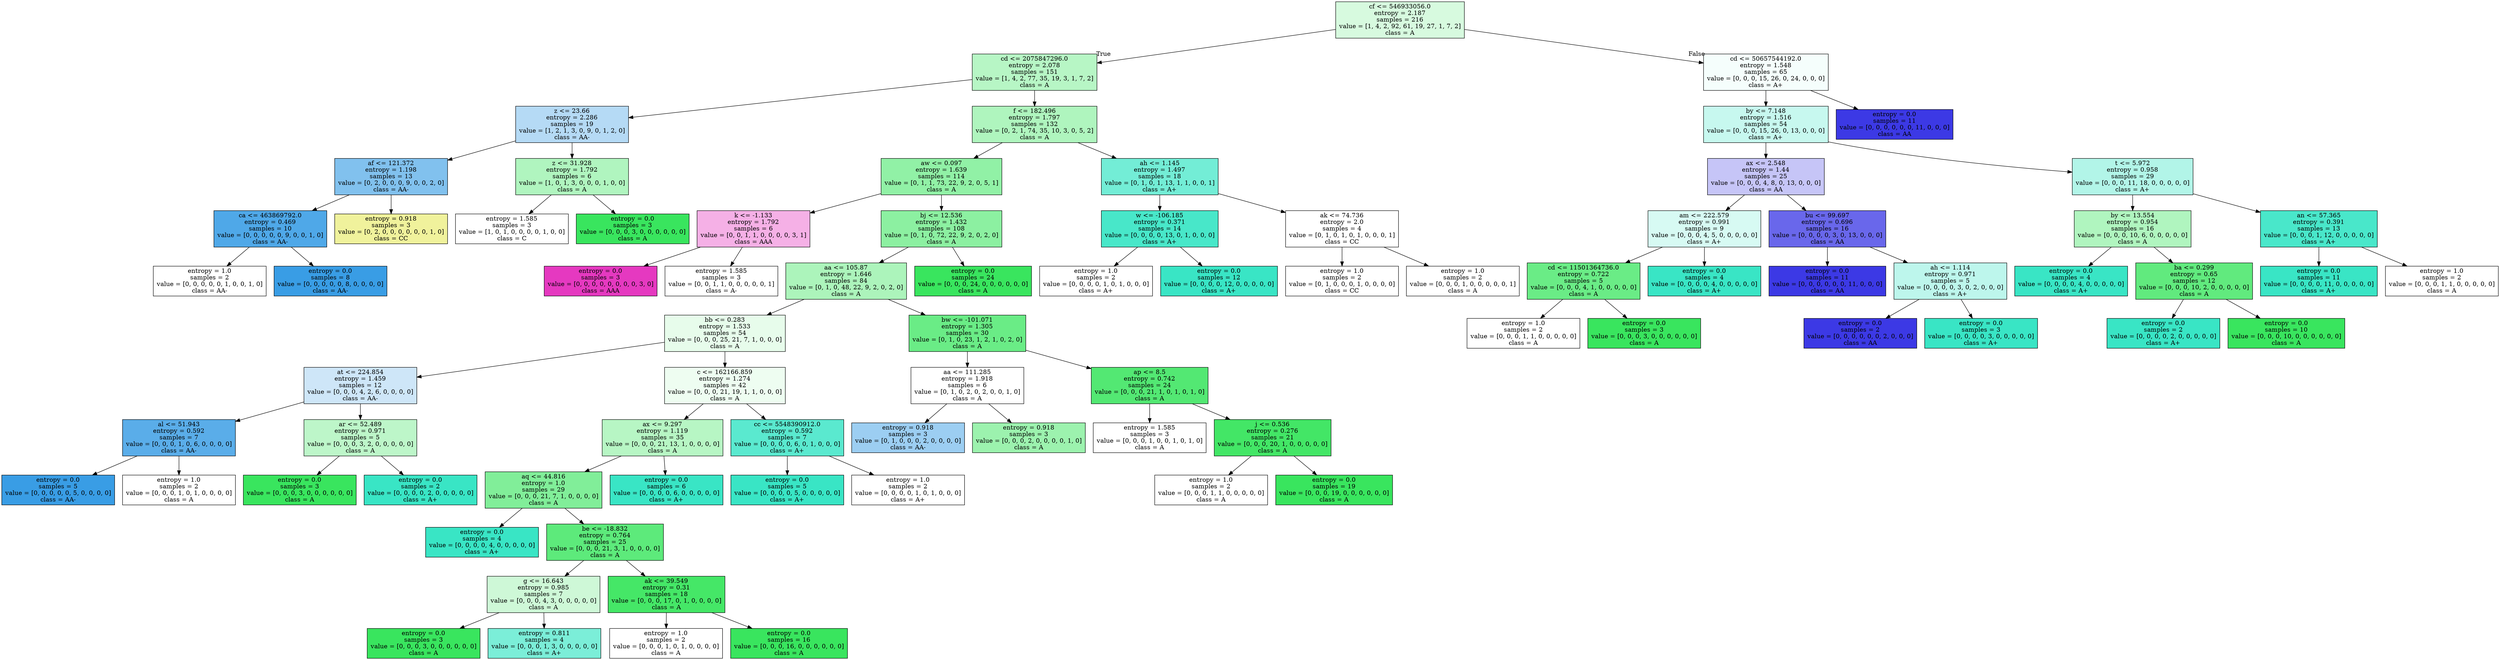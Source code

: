 digraph Tree {
node [shape=box, style="filled", color="black"] ;
0 [label="cf <= 546933056.0\nentropy = 2.187\nsamples = 216\nvalue = [1, 4, 2, 92, 61, 19, 27, 1, 7, 2]\nclass = A", fillcolor="#d7fadf"] ;
1 [label="cd <= 2075847296.0\nentropy = 2.078\nsamples = 151\nvalue = [1, 4, 2, 77, 35, 19, 3, 1, 7, 2]\nclass = A", fillcolor="#b7f6c5"] ;
0 -> 1 [labeldistance=2.5, labelangle=45, headlabel="True"] ;
2 [label="z <= 23.66\nentropy = 2.286\nsamples = 19\nvalue = [1, 2, 1, 3, 0, 9, 0, 1, 2, 0]\nclass = AA-", fillcolor="#b5daf5"] ;
1 -> 2 ;
3 [label="af <= 121.372\nentropy = 1.198\nsamples = 13\nvalue = [0, 2, 0, 0, 0, 9, 0, 0, 2, 0]\nclass = AA-", fillcolor="#81c1ee"] ;
2 -> 3 ;
4 [label="ca <= 463869792.0\nentropy = 0.469\nsamples = 10\nvalue = [0, 0, 0, 0, 0, 9, 0, 0, 1, 0]\nclass = AA-", fillcolor="#4fa8e8"] ;
3 -> 4 ;
5 [label="entropy = 1.0\nsamples = 2\nvalue = [0, 0, 0, 0, 0, 1, 0, 0, 1, 0]\nclass = AA-", fillcolor="#ffffff"] ;
4 -> 5 ;
6 [label="entropy = 0.0\nsamples = 8\nvalue = [0, 0, 0, 0, 0, 8, 0, 0, 0, 0]\nclass = AA-", fillcolor="#399de5"] ;
4 -> 6 ;
7 [label="entropy = 0.918\nsamples = 3\nvalue = [0, 2, 0, 0, 0, 0, 0, 0, 1, 0]\nclass = CC", fillcolor="#f0f29c"] ;
3 -> 7 ;
8 [label="z <= 31.928\nentropy = 1.792\nsamples = 6\nvalue = [1, 0, 1, 3, 0, 0, 0, 1, 0, 0]\nclass = A", fillcolor="#b0f5bf"] ;
2 -> 8 ;
9 [label="entropy = 1.585\nsamples = 3\nvalue = [1, 0, 1, 0, 0, 0, 0, 1, 0, 0]\nclass = C", fillcolor="#ffffff"] ;
8 -> 9 ;
10 [label="entropy = 0.0\nsamples = 3\nvalue = [0, 0, 0, 3, 0, 0, 0, 0, 0, 0]\nclass = A", fillcolor="#39e55e"] ;
8 -> 10 ;
11 [label="f <= 182.496\nentropy = 1.797\nsamples = 132\nvalue = [0, 2, 1, 74, 35, 10, 3, 0, 5, 2]\nclass = A", fillcolor="#aff5be"] ;
1 -> 11 ;
12 [label="aw <= 0.097\nentropy = 1.639\nsamples = 114\nvalue = [0, 1, 1, 73, 22, 9, 2, 0, 5, 1]\nclass = A", fillcolor="#91f1a6"] ;
11 -> 12 ;
13 [label="k <= -1.133\nentropy = 1.792\nsamples = 6\nvalue = [0, 0, 1, 1, 0, 0, 0, 0, 3, 1]\nclass = AAA", fillcolor="#f5b0e6"] ;
12 -> 13 ;
14 [label="entropy = 0.0\nsamples = 3\nvalue = [0, 0, 0, 0, 0, 0, 0, 0, 3, 0]\nclass = AAA", fillcolor="#e539c0"] ;
13 -> 14 ;
15 [label="entropy = 1.585\nsamples = 3\nvalue = [0, 0, 1, 1, 0, 0, 0, 0, 0, 1]\nclass = A-", fillcolor="#ffffff"] ;
13 -> 15 ;
16 [label="bj <= 12.536\nentropy = 1.432\nsamples = 108\nvalue = [0, 1, 0, 72, 22, 9, 2, 0, 2, 0]\nclass = A", fillcolor="#8cf0a1"] ;
12 -> 16 ;
17 [label="aa <= 105.87\nentropy = 1.646\nsamples = 84\nvalue = [0, 1, 0, 48, 22, 9, 2, 0, 2, 0]\nclass = A", fillcolor="#acf4bb"] ;
16 -> 17 ;
18 [label="bb <= 0.283\nentropy = 1.533\nsamples = 54\nvalue = [0, 0, 0, 25, 21, 7, 1, 0, 0, 0]\nclass = A", fillcolor="#e7fceb"] ;
17 -> 18 ;
19 [label="at <= 224.854\nentropy = 1.459\nsamples = 12\nvalue = [0, 0, 0, 4, 2, 6, 0, 0, 0, 0]\nclass = AA-", fillcolor="#cee6f8"] ;
18 -> 19 ;
20 [label="al <= 51.943\nentropy = 0.592\nsamples = 7\nvalue = [0, 0, 0, 1, 0, 6, 0, 0, 0, 0]\nclass = AA-", fillcolor="#5aade9"] ;
19 -> 20 ;
21 [label="entropy = 0.0\nsamples = 5\nvalue = [0, 0, 0, 0, 0, 5, 0, 0, 0, 0]\nclass = AA-", fillcolor="#399de5"] ;
20 -> 21 ;
22 [label="entropy = 1.0\nsamples = 2\nvalue = [0, 0, 0, 1, 0, 1, 0, 0, 0, 0]\nclass = A", fillcolor="#ffffff"] ;
20 -> 22 ;
23 [label="ar <= 52.489\nentropy = 0.971\nsamples = 5\nvalue = [0, 0, 0, 3, 2, 0, 0, 0, 0, 0]\nclass = A", fillcolor="#bdf6c9"] ;
19 -> 23 ;
24 [label="entropy = 0.0\nsamples = 3\nvalue = [0, 0, 0, 3, 0, 0, 0, 0, 0, 0]\nclass = A", fillcolor="#39e55e"] ;
23 -> 24 ;
25 [label="entropy = 0.0\nsamples = 2\nvalue = [0, 0, 0, 0, 2, 0, 0, 0, 0, 0]\nclass = A+", fillcolor="#39e5c5"] ;
23 -> 25 ;
26 [label="c <= 162166.859\nentropy = 1.274\nsamples = 42\nvalue = [0, 0, 0, 21, 19, 1, 1, 0, 0, 0]\nclass = A", fillcolor="#eefdf1"] ;
18 -> 26 ;
27 [label="ax <= 9.297\nentropy = 1.119\nsamples = 35\nvalue = [0, 0, 0, 21, 13, 1, 0, 0, 0, 0]\nclass = A", fillcolor="#b7f6c4"] ;
26 -> 27 ;
28 [label="aq <= 44.816\nentropy = 1.0\nsamples = 29\nvalue = [0, 0, 0, 21, 7, 1, 0, 0, 0, 0]\nclass = A", fillcolor="#81ee99"] ;
27 -> 28 ;
29 [label="entropy = 0.0\nsamples = 4\nvalue = [0, 0, 0, 0, 4, 0, 0, 0, 0, 0]\nclass = A+", fillcolor="#39e5c5"] ;
28 -> 29 ;
30 [label="be <= -18.832\nentropy = 0.764\nsamples = 25\nvalue = [0, 0, 0, 21, 3, 1, 0, 0, 0, 0]\nclass = A", fillcolor="#5dea7b"] ;
28 -> 30 ;
31 [label="g <= 16.643\nentropy = 0.985\nsamples = 7\nvalue = [0, 0, 0, 4, 3, 0, 0, 0, 0, 0]\nclass = A", fillcolor="#cef8d7"] ;
30 -> 31 ;
32 [label="entropy = 0.0\nsamples = 3\nvalue = [0, 0, 0, 3, 0, 0, 0, 0, 0, 0]\nclass = A", fillcolor="#39e55e"] ;
31 -> 32 ;
33 [label="entropy = 0.811\nsamples = 4\nvalue = [0, 0, 0, 1, 3, 0, 0, 0, 0, 0]\nclass = A+", fillcolor="#7beed8"] ;
31 -> 33 ;
34 [label="ak <= 39.549\nentropy = 0.31\nsamples = 18\nvalue = [0, 0, 0, 17, 0, 1, 0, 0, 0, 0]\nclass = A", fillcolor="#45e767"] ;
30 -> 34 ;
35 [label="entropy = 1.0\nsamples = 2\nvalue = [0, 0, 0, 1, 0, 1, 0, 0, 0, 0]\nclass = A", fillcolor="#ffffff"] ;
34 -> 35 ;
36 [label="entropy = 0.0\nsamples = 16\nvalue = [0, 0, 0, 16, 0, 0, 0, 0, 0, 0]\nclass = A", fillcolor="#39e55e"] ;
34 -> 36 ;
37 [label="entropy = 0.0\nsamples = 6\nvalue = [0, 0, 0, 0, 6, 0, 0, 0, 0, 0]\nclass = A+", fillcolor="#39e5c5"] ;
27 -> 37 ;
38 [label="cc <= 5548390912.0\nentropy = 0.592\nsamples = 7\nvalue = [0, 0, 0, 0, 6, 0, 1, 0, 0, 0]\nclass = A+", fillcolor="#5ae9cf"] ;
26 -> 38 ;
39 [label="entropy = 0.0\nsamples = 5\nvalue = [0, 0, 0, 0, 5, 0, 0, 0, 0, 0]\nclass = A+", fillcolor="#39e5c5"] ;
38 -> 39 ;
40 [label="entropy = 1.0\nsamples = 2\nvalue = [0, 0, 0, 0, 1, 0, 1, 0, 0, 0]\nclass = A+", fillcolor="#ffffff"] ;
38 -> 40 ;
41 [label="bw <= -101.071\nentropy = 1.305\nsamples = 30\nvalue = [0, 1, 0, 23, 1, 2, 1, 0, 2, 0]\nclass = A", fillcolor="#6aec86"] ;
17 -> 41 ;
42 [label="aa <= 111.285\nentropy = 1.918\nsamples = 6\nvalue = [0, 1, 0, 2, 0, 2, 0, 0, 1, 0]\nclass = A", fillcolor="#ffffff"] ;
41 -> 42 ;
43 [label="entropy = 0.918\nsamples = 3\nvalue = [0, 1, 0, 0, 0, 2, 0, 0, 0, 0]\nclass = AA-", fillcolor="#9ccef2"] ;
42 -> 43 ;
44 [label="entropy = 0.918\nsamples = 3\nvalue = [0, 0, 0, 2, 0, 0, 0, 0, 1, 0]\nclass = A", fillcolor="#9cf2ae"] ;
42 -> 44 ;
45 [label="ap <= 8.5\nentropy = 0.742\nsamples = 24\nvalue = [0, 0, 0, 21, 1, 0, 1, 0, 1, 0]\nclass = A", fillcolor="#53e873"] ;
41 -> 45 ;
46 [label="entropy = 1.585\nsamples = 3\nvalue = [0, 0, 0, 1, 0, 0, 1, 0, 1, 0]\nclass = A", fillcolor="#ffffff"] ;
45 -> 46 ;
47 [label="j <= 0.536\nentropy = 0.276\nsamples = 21\nvalue = [0, 0, 0, 20, 1, 0, 0, 0, 0, 0]\nclass = A", fillcolor="#43e666"] ;
45 -> 47 ;
48 [label="entropy = 1.0\nsamples = 2\nvalue = [0, 0, 0, 1, 1, 0, 0, 0, 0, 0]\nclass = A", fillcolor="#ffffff"] ;
47 -> 48 ;
49 [label="entropy = 0.0\nsamples = 19\nvalue = [0, 0, 0, 19, 0, 0, 0, 0, 0, 0]\nclass = A", fillcolor="#39e55e"] ;
47 -> 49 ;
50 [label="entropy = 0.0\nsamples = 24\nvalue = [0, 0, 0, 24, 0, 0, 0, 0, 0, 0]\nclass = A", fillcolor="#39e55e"] ;
16 -> 50 ;
51 [label="ah <= 1.145\nentropy = 1.497\nsamples = 18\nvalue = [0, 1, 0, 1, 13, 1, 1, 0, 0, 1]\nclass = A+", fillcolor="#73edd6"] ;
11 -> 51 ;
52 [label="w <= -106.185\nentropy = 0.371\nsamples = 14\nvalue = [0, 0, 0, 0, 13, 0, 1, 0, 0, 0]\nclass = A+", fillcolor="#48e7c9"] ;
51 -> 52 ;
53 [label="entropy = 1.0\nsamples = 2\nvalue = [0, 0, 0, 0, 1, 0, 1, 0, 0, 0]\nclass = A+", fillcolor="#ffffff"] ;
52 -> 53 ;
54 [label="entropy = 0.0\nsamples = 12\nvalue = [0, 0, 0, 0, 12, 0, 0, 0, 0, 0]\nclass = A+", fillcolor="#39e5c5"] ;
52 -> 54 ;
55 [label="ak <= 74.736\nentropy = 2.0\nsamples = 4\nvalue = [0, 1, 0, 1, 0, 1, 0, 0, 0, 1]\nclass = CC", fillcolor="#ffffff"] ;
51 -> 55 ;
56 [label="entropy = 1.0\nsamples = 2\nvalue = [0, 1, 0, 0, 0, 1, 0, 0, 0, 0]\nclass = CC", fillcolor="#ffffff"] ;
55 -> 56 ;
57 [label="entropy = 1.0\nsamples = 2\nvalue = [0, 0, 0, 1, 0, 0, 0, 0, 0, 1]\nclass = A", fillcolor="#ffffff"] ;
55 -> 57 ;
58 [label="cd <= 50657544192.0\nentropy = 1.548\nsamples = 65\nvalue = [0, 0, 0, 15, 26, 0, 24, 0, 0, 0]\nclass = A+", fillcolor="#f5fefc"] ;
0 -> 58 [labeldistance=2.5, labelangle=-45, headlabel="False"] ;
59 [label="by <= 7.148\nentropy = 1.516\nsamples = 54\nvalue = [0, 0, 0, 15, 26, 0, 13, 0, 0, 0]\nclass = A+", fillcolor="#c7f8ef"] ;
58 -> 59 ;
60 [label="ax <= 2.548\nentropy = 1.44\nsamples = 25\nvalue = [0, 0, 0, 4, 8, 0, 13, 0, 0, 0]\nclass = AA", fillcolor="#c6c5f7"] ;
59 -> 60 ;
61 [label="am <= 222.579\nentropy = 0.991\nsamples = 9\nvalue = [0, 0, 0, 4, 5, 0, 0, 0, 0, 0]\nclass = A+", fillcolor="#d7faf3"] ;
60 -> 61 ;
62 [label="cd <= 11501364736.0\nentropy = 0.722\nsamples = 5\nvalue = [0, 0, 0, 4, 1, 0, 0, 0, 0, 0]\nclass = A", fillcolor="#6aec86"] ;
61 -> 62 ;
63 [label="entropy = 1.0\nsamples = 2\nvalue = [0, 0, 0, 1, 1, 0, 0, 0, 0, 0]\nclass = A", fillcolor="#ffffff"] ;
62 -> 63 ;
64 [label="entropy = 0.0\nsamples = 3\nvalue = [0, 0, 0, 3, 0, 0, 0, 0, 0, 0]\nclass = A", fillcolor="#39e55e"] ;
62 -> 64 ;
65 [label="entropy = 0.0\nsamples = 4\nvalue = [0, 0, 0, 0, 4, 0, 0, 0, 0, 0]\nclass = A+", fillcolor="#39e5c5"] ;
61 -> 65 ;
66 [label="bu <= 99.697\nentropy = 0.696\nsamples = 16\nvalue = [0, 0, 0, 0, 3, 0, 13, 0, 0, 0]\nclass = AA", fillcolor="#6967eb"] ;
60 -> 66 ;
67 [label="entropy = 0.0\nsamples = 11\nvalue = [0, 0, 0, 0, 0, 0, 11, 0, 0, 0]\nclass = AA", fillcolor="#3c39e5"] ;
66 -> 67 ;
68 [label="ah <= 1.114\nentropy = 0.971\nsamples = 5\nvalue = [0, 0, 0, 0, 3, 0, 2, 0, 0, 0]\nclass = A+", fillcolor="#bdf6ec"] ;
66 -> 68 ;
69 [label="entropy = 0.0\nsamples = 2\nvalue = [0, 0, 0, 0, 0, 0, 2, 0, 0, 0]\nclass = AA", fillcolor="#3c39e5"] ;
68 -> 69 ;
70 [label="entropy = 0.0\nsamples = 3\nvalue = [0, 0, 0, 0, 3, 0, 0, 0, 0, 0]\nclass = A+", fillcolor="#39e5c5"] ;
68 -> 70 ;
71 [label="t <= 5.972\nentropy = 0.958\nsamples = 29\nvalue = [0, 0, 0, 11, 18, 0, 0, 0, 0, 0]\nclass = A+", fillcolor="#b2f5e8"] ;
59 -> 71 ;
72 [label="by <= 13.554\nentropy = 0.954\nsamples = 16\nvalue = [0, 0, 0, 10, 6, 0, 0, 0, 0, 0]\nclass = A", fillcolor="#b0f5bf"] ;
71 -> 72 ;
73 [label="entropy = 0.0\nsamples = 4\nvalue = [0, 0, 0, 0, 4, 0, 0, 0, 0, 0]\nclass = A+", fillcolor="#39e5c5"] ;
72 -> 73 ;
74 [label="ba <= 0.299\nentropy = 0.65\nsamples = 12\nvalue = [0, 0, 0, 10, 2, 0, 0, 0, 0, 0]\nclass = A", fillcolor="#61ea7e"] ;
72 -> 74 ;
75 [label="entropy = 0.0\nsamples = 2\nvalue = [0, 0, 0, 0, 2, 0, 0, 0, 0, 0]\nclass = A+", fillcolor="#39e5c5"] ;
74 -> 75 ;
76 [label="entropy = 0.0\nsamples = 10\nvalue = [0, 0, 0, 10, 0, 0, 0, 0, 0, 0]\nclass = A", fillcolor="#39e55e"] ;
74 -> 76 ;
77 [label="an <= 57.365\nentropy = 0.391\nsamples = 13\nvalue = [0, 0, 0, 1, 12, 0, 0, 0, 0, 0]\nclass = A+", fillcolor="#49e7ca"] ;
71 -> 77 ;
78 [label="entropy = 0.0\nsamples = 11\nvalue = [0, 0, 0, 0, 11, 0, 0, 0, 0, 0]\nclass = A+", fillcolor="#39e5c5"] ;
77 -> 78 ;
79 [label="entropy = 1.0\nsamples = 2\nvalue = [0, 0, 0, 1, 1, 0, 0, 0, 0, 0]\nclass = A", fillcolor="#ffffff"] ;
77 -> 79 ;
80 [label="entropy = 0.0\nsamples = 11\nvalue = [0, 0, 0, 0, 0, 0, 11, 0, 0, 0]\nclass = AA", fillcolor="#3c39e5"] ;
58 -> 80 ;
}